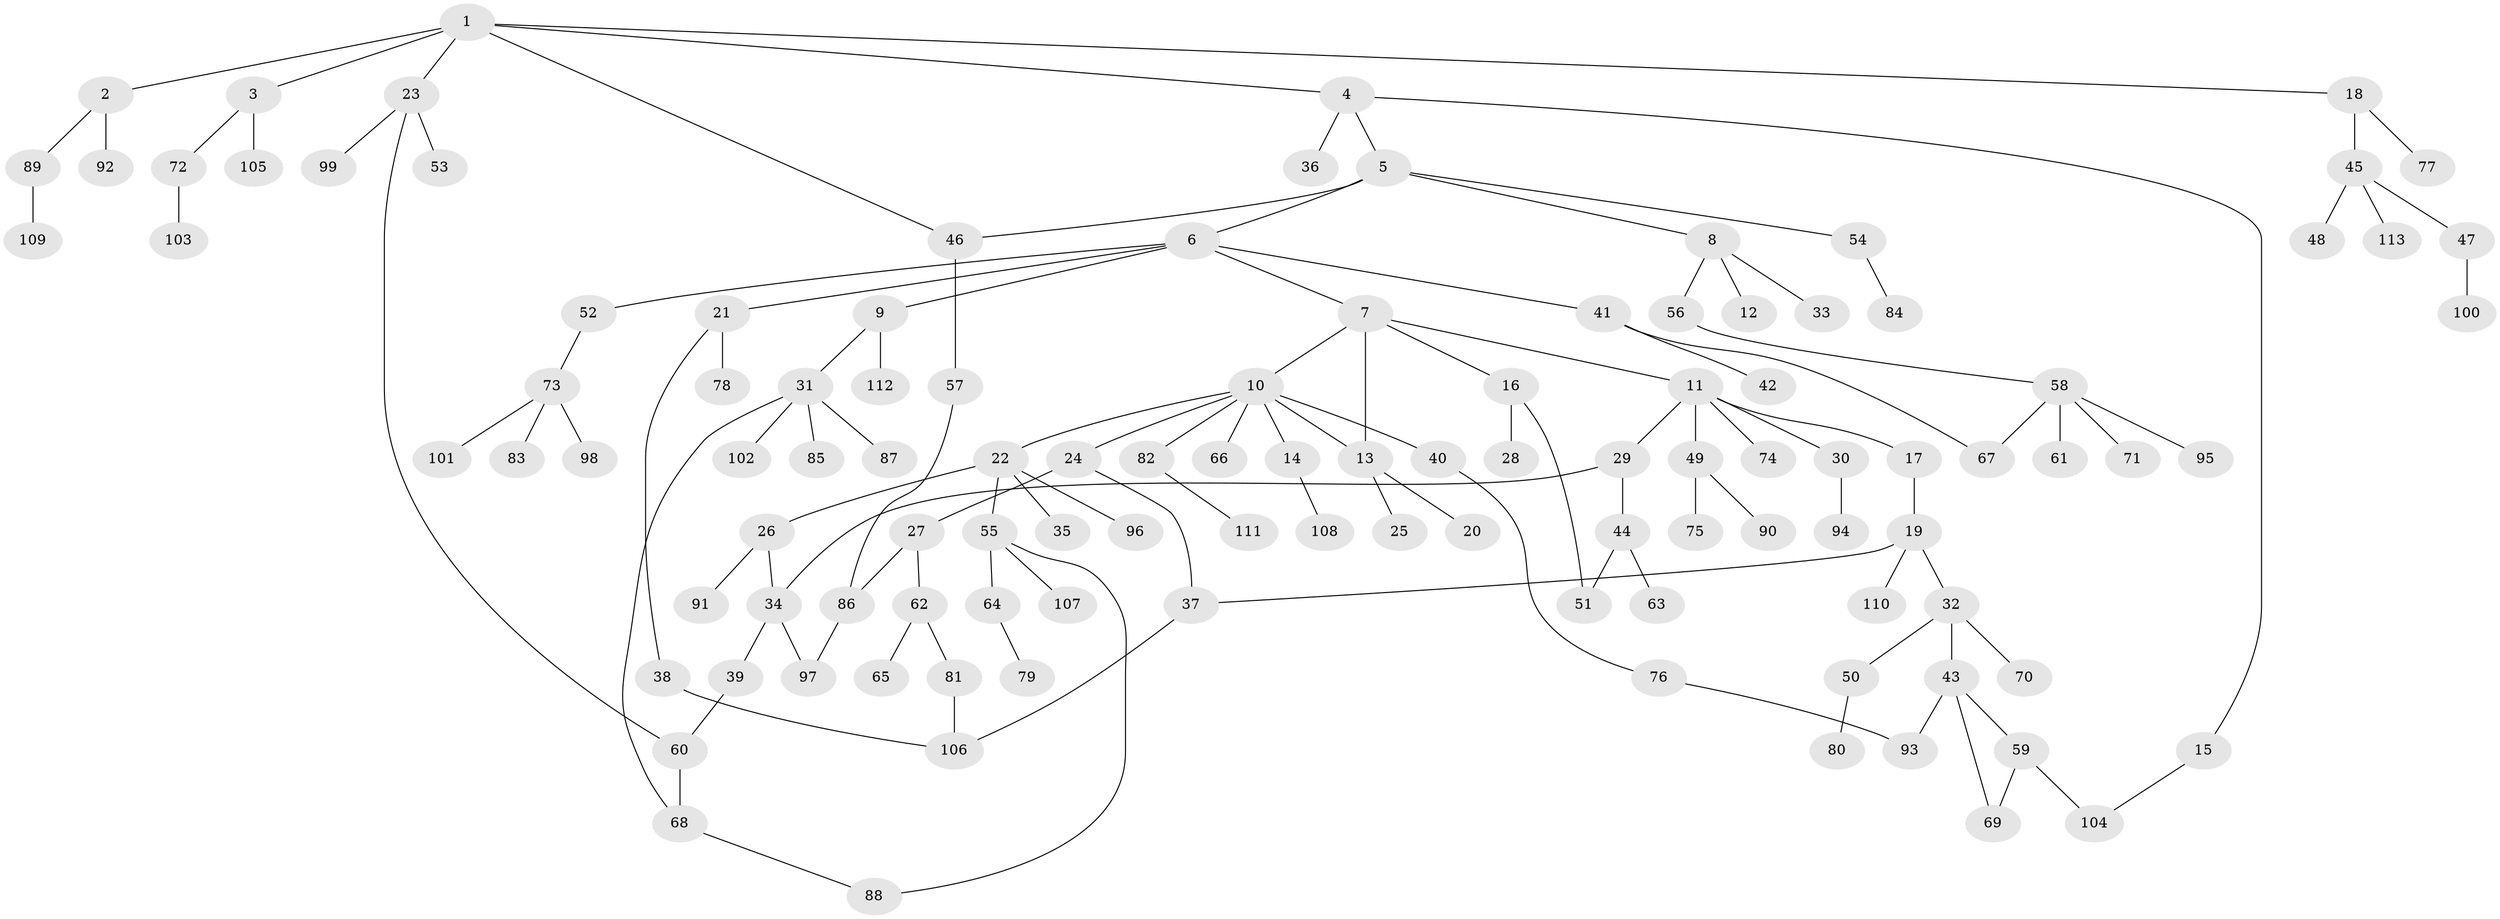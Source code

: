 // Generated by graph-tools (version 1.1) at 2025/41/03/09/25 04:41:13]
// undirected, 113 vertices, 128 edges
graph export_dot {
graph [start="1"]
  node [color=gray90,style=filled];
  1;
  2;
  3;
  4;
  5;
  6;
  7;
  8;
  9;
  10;
  11;
  12;
  13;
  14;
  15;
  16;
  17;
  18;
  19;
  20;
  21;
  22;
  23;
  24;
  25;
  26;
  27;
  28;
  29;
  30;
  31;
  32;
  33;
  34;
  35;
  36;
  37;
  38;
  39;
  40;
  41;
  42;
  43;
  44;
  45;
  46;
  47;
  48;
  49;
  50;
  51;
  52;
  53;
  54;
  55;
  56;
  57;
  58;
  59;
  60;
  61;
  62;
  63;
  64;
  65;
  66;
  67;
  68;
  69;
  70;
  71;
  72;
  73;
  74;
  75;
  76;
  77;
  78;
  79;
  80;
  81;
  82;
  83;
  84;
  85;
  86;
  87;
  88;
  89;
  90;
  91;
  92;
  93;
  94;
  95;
  96;
  97;
  98;
  99;
  100;
  101;
  102;
  103;
  104;
  105;
  106;
  107;
  108;
  109;
  110;
  111;
  112;
  113;
  1 -- 2;
  1 -- 3;
  1 -- 4;
  1 -- 18;
  1 -- 23;
  1 -- 46;
  2 -- 89;
  2 -- 92;
  3 -- 72;
  3 -- 105;
  4 -- 5;
  4 -- 15;
  4 -- 36;
  5 -- 6;
  5 -- 8;
  5 -- 54;
  5 -- 46;
  6 -- 7;
  6 -- 9;
  6 -- 21;
  6 -- 41;
  6 -- 52;
  7 -- 10;
  7 -- 11;
  7 -- 13;
  7 -- 16;
  8 -- 12;
  8 -- 33;
  8 -- 56;
  9 -- 31;
  9 -- 112;
  10 -- 14;
  10 -- 22;
  10 -- 24;
  10 -- 40;
  10 -- 66;
  10 -- 82;
  10 -- 13;
  11 -- 17;
  11 -- 29;
  11 -- 30;
  11 -- 49;
  11 -- 74;
  13 -- 20;
  13 -- 25;
  14 -- 108;
  15 -- 104;
  16 -- 28;
  16 -- 51;
  17 -- 19;
  18 -- 45;
  18 -- 77;
  19 -- 32;
  19 -- 37;
  19 -- 110;
  21 -- 38;
  21 -- 78;
  22 -- 26;
  22 -- 35;
  22 -- 55;
  22 -- 96;
  23 -- 53;
  23 -- 99;
  23 -- 60;
  24 -- 27;
  24 -- 37;
  26 -- 91;
  26 -- 34;
  27 -- 62;
  27 -- 86;
  29 -- 34;
  29 -- 44;
  30 -- 94;
  31 -- 68;
  31 -- 85;
  31 -- 87;
  31 -- 102;
  32 -- 43;
  32 -- 50;
  32 -- 70;
  34 -- 39;
  34 -- 97;
  37 -- 106;
  38 -- 106;
  39 -- 60;
  40 -- 76;
  41 -- 42;
  41 -- 67;
  43 -- 59;
  43 -- 93;
  43 -- 69;
  44 -- 63;
  44 -- 51;
  45 -- 47;
  45 -- 48;
  45 -- 113;
  46 -- 57;
  47 -- 100;
  49 -- 75;
  49 -- 90;
  50 -- 80;
  52 -- 73;
  54 -- 84;
  55 -- 64;
  55 -- 107;
  55 -- 88;
  56 -- 58;
  57 -- 86;
  58 -- 61;
  58 -- 71;
  58 -- 95;
  58 -- 67;
  59 -- 69;
  59 -- 104;
  60 -- 68;
  62 -- 65;
  62 -- 81;
  64 -- 79;
  68 -- 88;
  72 -- 103;
  73 -- 83;
  73 -- 98;
  73 -- 101;
  76 -- 93;
  81 -- 106;
  82 -- 111;
  86 -- 97;
  89 -- 109;
}
